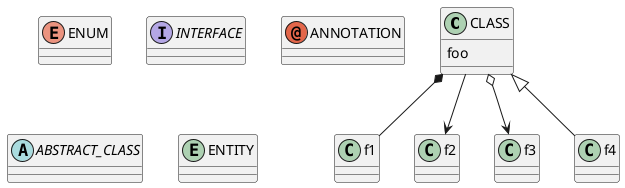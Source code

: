 {
  "sha1": "99ekqlo2jp2hulioewq8uikb3hmjqzk",
  "insertion": {
    "when": "2024-05-30T20:48:21.254Z",
    "user": "plantuml@gmail.com"
  }
}
@startuml
<style>
document {
  BackGroundColor transparent
}
</style>
class CLASS {
foo
}
CLASS *-- f1
CLASS --> f2
CLASS o--> f3
CLASS <|-- f4

enum ENUM
interface INTERFACE
annotation ANNOTATION
abstract class ABSTRACT_CLASS
entity ENTITY
@enduml
